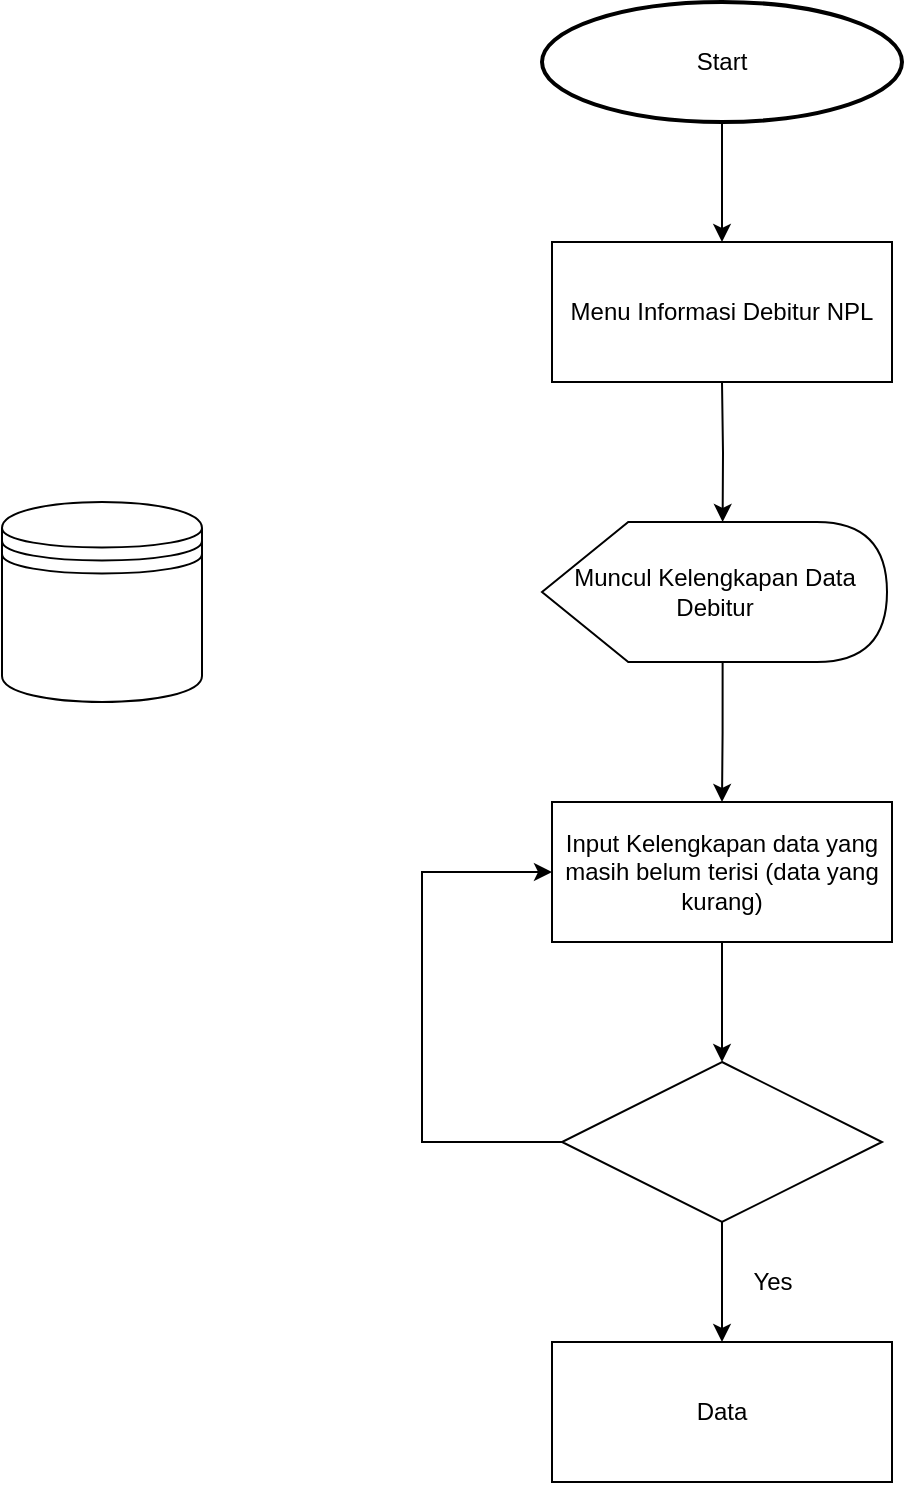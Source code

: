 <mxfile version="14.9.2" type="github">
  <diagram id="C5RBs43oDa-KdzZeNtuy" name="Page-1">
    <mxGraphModel dx="1209" dy="642" grid="1" gridSize="10" guides="1" tooltips="1" connect="1" arrows="1" fold="1" page="1" pageScale="1" pageWidth="827" pageHeight="1169" background="#ffffff" math="0" shadow="0">
      <root>
        <mxCell id="WIyWlLk6GJQsqaUBKTNV-0" />
        <mxCell id="WIyWlLk6GJQsqaUBKTNV-1" parent="WIyWlLk6GJQsqaUBKTNV-0" />
        <mxCell id="uIw3kahiS8k69RhK7GnC-6" style="edgeStyle=orthogonalEdgeStyle;rounded=0;orthogonalLoop=1;jettySize=auto;html=1;entryX=0.5;entryY=0;entryDx=0;entryDy=0;" edge="1" parent="WIyWlLk6GJQsqaUBKTNV-1" source="uIw3kahiS8k69RhK7GnC-2">
          <mxGeometry relative="1" as="geometry">
            <mxPoint x="600" y="220" as="targetPoint" />
          </mxGeometry>
        </mxCell>
        <mxCell id="uIw3kahiS8k69RhK7GnC-2" value="Start" style="strokeWidth=2;html=1;shape=mxgraph.flowchart.start_1;whiteSpace=wrap;" vertex="1" parent="WIyWlLk6GJQsqaUBKTNV-1">
          <mxGeometry x="510" y="100" width="180" height="60" as="geometry" />
        </mxCell>
        <mxCell id="uIw3kahiS8k69RhK7GnC-7" style="edgeStyle=orthogonalEdgeStyle;rounded=0;orthogonalLoop=1;jettySize=auto;html=1;exitX=0.5;exitY=1;exitDx=0;exitDy=0;entryX=0;entryY=0;entryDx=90.312;entryDy=0;entryPerimeter=0;" edge="1" parent="WIyWlLk6GJQsqaUBKTNV-1" target="uIw3kahiS8k69RhK7GnC-5">
          <mxGeometry relative="1" as="geometry">
            <mxPoint x="600" y="290" as="sourcePoint" />
          </mxGeometry>
        </mxCell>
        <mxCell id="uIw3kahiS8k69RhK7GnC-11" style="edgeStyle=orthogonalEdgeStyle;rounded=0;orthogonalLoop=1;jettySize=auto;html=1;exitX=0;exitY=0;exitDx=90.312;exitDy=70;exitPerimeter=0;" edge="1" parent="WIyWlLk6GJQsqaUBKTNV-1" source="uIw3kahiS8k69RhK7GnC-5" target="uIw3kahiS8k69RhK7GnC-9">
          <mxGeometry relative="1" as="geometry" />
        </mxCell>
        <mxCell id="uIw3kahiS8k69RhK7GnC-5" value="Muncul Kelengkapan Data Debitur" style="shape=display;whiteSpace=wrap;html=1;" vertex="1" parent="WIyWlLk6GJQsqaUBKTNV-1">
          <mxGeometry x="510" y="360" width="172.5" height="70" as="geometry" />
        </mxCell>
        <mxCell id="uIw3kahiS8k69RhK7GnC-8" value="Menu Informasi Debitur NPL" style="rounded=0;whiteSpace=wrap;html=1;" vertex="1" parent="WIyWlLk6GJQsqaUBKTNV-1">
          <mxGeometry x="515" y="220" width="170" height="70" as="geometry" />
        </mxCell>
        <mxCell id="uIw3kahiS8k69RhK7GnC-13" style="edgeStyle=orthogonalEdgeStyle;rounded=0;orthogonalLoop=1;jettySize=auto;html=1;exitX=0.5;exitY=1;exitDx=0;exitDy=0;entryX=0.5;entryY=0;entryDx=0;entryDy=0;" edge="1" parent="WIyWlLk6GJQsqaUBKTNV-1" source="uIw3kahiS8k69RhK7GnC-9" target="uIw3kahiS8k69RhK7GnC-12">
          <mxGeometry relative="1" as="geometry" />
        </mxCell>
        <mxCell id="uIw3kahiS8k69RhK7GnC-9" value="Input Kelengkapan data yang masih belum terisi (data yang kurang)" style="rounded=0;whiteSpace=wrap;html=1;" vertex="1" parent="WIyWlLk6GJQsqaUBKTNV-1">
          <mxGeometry x="515" y="500" width="170" height="70" as="geometry" />
        </mxCell>
        <mxCell id="uIw3kahiS8k69RhK7GnC-14" style="edgeStyle=orthogonalEdgeStyle;rounded=0;orthogonalLoop=1;jettySize=auto;html=1;exitX=0;exitY=0.5;exitDx=0;exitDy=0;entryX=0;entryY=0.5;entryDx=0;entryDy=0;" edge="1" parent="WIyWlLk6GJQsqaUBKTNV-1" source="uIw3kahiS8k69RhK7GnC-12" target="uIw3kahiS8k69RhK7GnC-9">
          <mxGeometry relative="1" as="geometry">
            <Array as="points">
              <mxPoint x="450" y="670" />
              <mxPoint x="450" y="535" />
            </Array>
          </mxGeometry>
        </mxCell>
        <mxCell id="uIw3kahiS8k69RhK7GnC-16" style="edgeStyle=orthogonalEdgeStyle;rounded=0;orthogonalLoop=1;jettySize=auto;html=1;entryX=0.5;entryY=0;entryDx=0;entryDy=0;" edge="1" parent="WIyWlLk6GJQsqaUBKTNV-1" source="uIw3kahiS8k69RhK7GnC-12" target="uIw3kahiS8k69RhK7GnC-15">
          <mxGeometry relative="1" as="geometry" />
        </mxCell>
        <mxCell id="uIw3kahiS8k69RhK7GnC-12" value="" style="rhombus;whiteSpace=wrap;html=1;" vertex="1" parent="WIyWlLk6GJQsqaUBKTNV-1">
          <mxGeometry x="520" y="630" width="160" height="80" as="geometry" />
        </mxCell>
        <mxCell id="uIw3kahiS8k69RhK7GnC-15" value="Data" style="rounded=0;whiteSpace=wrap;html=1;" vertex="1" parent="WIyWlLk6GJQsqaUBKTNV-1">
          <mxGeometry x="515" y="770" width="170" height="70" as="geometry" />
        </mxCell>
        <mxCell id="uIw3kahiS8k69RhK7GnC-17" value="" style="shape=datastore;whiteSpace=wrap;html=1;" vertex="1" parent="WIyWlLk6GJQsqaUBKTNV-1">
          <mxGeometry x="240" y="350" width="100" height="100" as="geometry" />
        </mxCell>
        <mxCell id="uIw3kahiS8k69RhK7GnC-18" value="Yes" style="text;html=1;align=center;verticalAlign=middle;resizable=0;points=[];autosize=1;strokeColor=none;" vertex="1" parent="WIyWlLk6GJQsqaUBKTNV-1">
          <mxGeometry x="610" y="730" width="30" height="20" as="geometry" />
        </mxCell>
      </root>
    </mxGraphModel>
  </diagram>
</mxfile>
